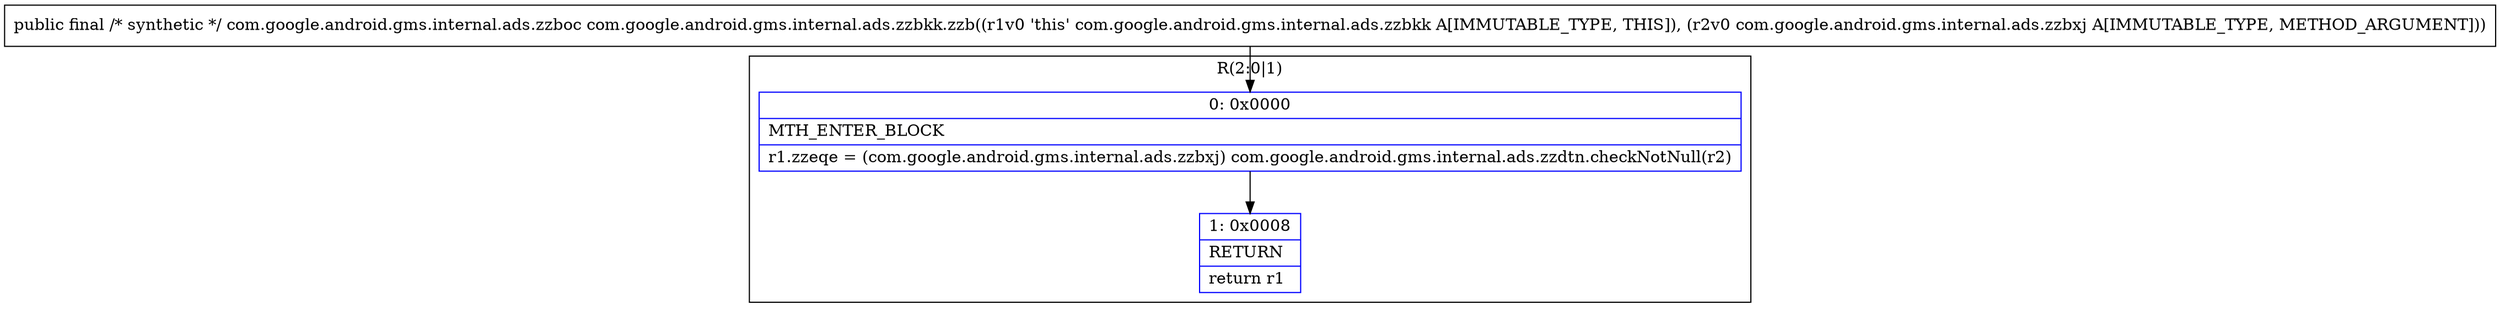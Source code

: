 digraph "CFG forcom.google.android.gms.internal.ads.zzbkk.zzb(Lcom\/google\/android\/gms\/internal\/ads\/zzbxj;)Lcom\/google\/android\/gms\/internal\/ads\/zzboc;" {
subgraph cluster_Region_963470591 {
label = "R(2:0|1)";
node [shape=record,color=blue];
Node_0 [shape=record,label="{0\:\ 0x0000|MTH_ENTER_BLOCK\l|r1.zzeqe = (com.google.android.gms.internal.ads.zzbxj) com.google.android.gms.internal.ads.zzdtn.checkNotNull(r2)\l}"];
Node_1 [shape=record,label="{1\:\ 0x0008|RETURN\l|return r1\l}"];
}
MethodNode[shape=record,label="{public final \/* synthetic *\/ com.google.android.gms.internal.ads.zzboc com.google.android.gms.internal.ads.zzbkk.zzb((r1v0 'this' com.google.android.gms.internal.ads.zzbkk A[IMMUTABLE_TYPE, THIS]), (r2v0 com.google.android.gms.internal.ads.zzbxj A[IMMUTABLE_TYPE, METHOD_ARGUMENT])) }"];
MethodNode -> Node_0;
Node_0 -> Node_1;
}

